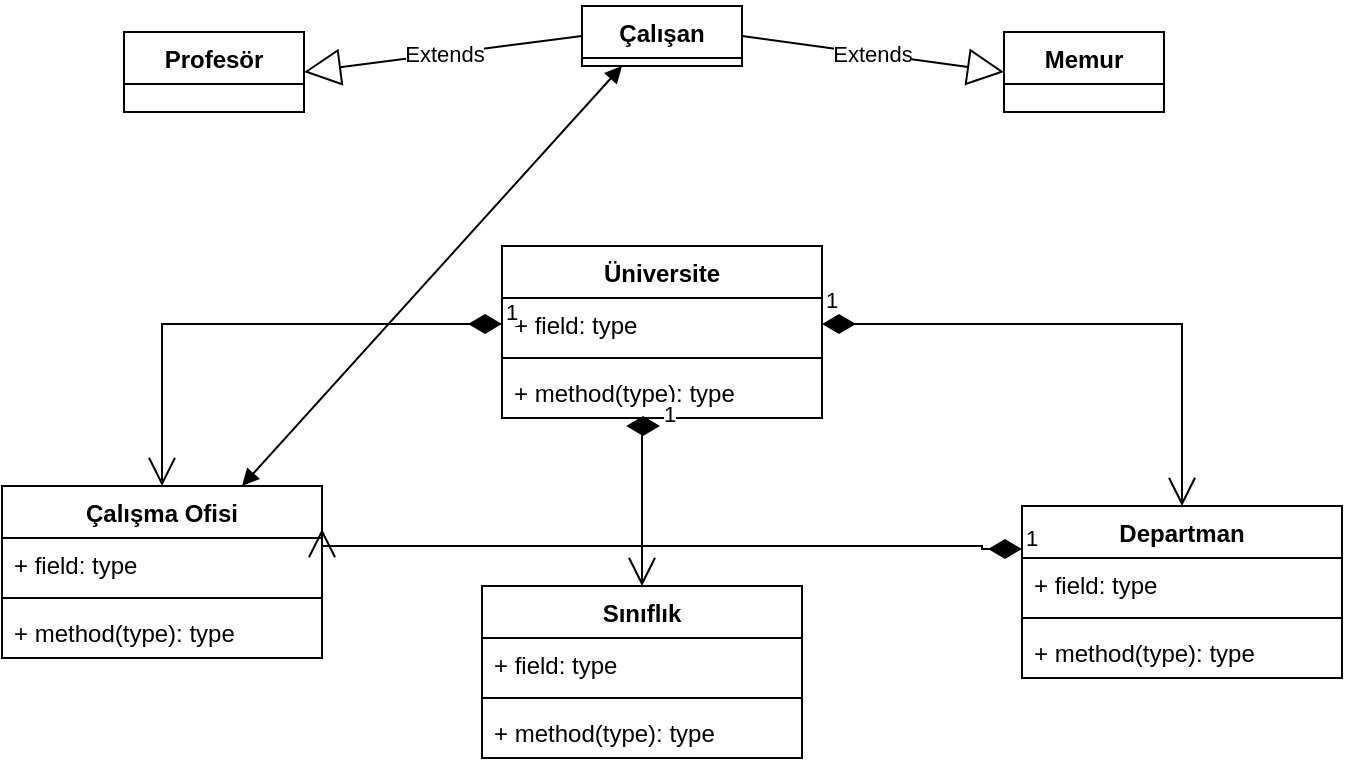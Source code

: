 <mxfile version="24.7.12">
  <diagram name="Sayfa -1" id="cBOknpIHGqL1lrkRsA-n">
    <mxGraphModel dx="794" dy="724" grid="1" gridSize="10" guides="1" tooltips="1" connect="1" arrows="1" fold="1" page="1" pageScale="1" pageWidth="827" pageHeight="1169" math="0" shadow="0">
      <root>
        <mxCell id="0" />
        <mxCell id="1" parent="0" />
        <mxCell id="1EOoQq4mO_Y2_KdTVMpE-1" value="Üniversite&lt;div&gt;&lt;br&gt;&lt;/div&gt;" style="swimlane;fontStyle=1;align=center;verticalAlign=top;childLayout=stackLayout;horizontal=1;startSize=26;horizontalStack=0;resizeParent=1;resizeParentMax=0;resizeLast=0;collapsible=1;marginBottom=0;whiteSpace=wrap;html=1;" vertex="1" parent="1">
          <mxGeometry x="329" y="180" width="160" height="86" as="geometry" />
        </mxCell>
        <mxCell id="1EOoQq4mO_Y2_KdTVMpE-2" value="+ field: type" style="text;strokeColor=none;fillColor=none;align=left;verticalAlign=top;spacingLeft=4;spacingRight=4;overflow=hidden;rotatable=0;points=[[0,0.5],[1,0.5]];portConstraint=eastwest;whiteSpace=wrap;html=1;" vertex="1" parent="1EOoQq4mO_Y2_KdTVMpE-1">
          <mxGeometry y="26" width="160" height="26" as="geometry" />
        </mxCell>
        <mxCell id="1EOoQq4mO_Y2_KdTVMpE-3" value="" style="line;strokeWidth=1;fillColor=none;align=left;verticalAlign=middle;spacingTop=-1;spacingLeft=3;spacingRight=3;rotatable=0;labelPosition=right;points=[];portConstraint=eastwest;strokeColor=inherit;" vertex="1" parent="1EOoQq4mO_Y2_KdTVMpE-1">
          <mxGeometry y="52" width="160" height="8" as="geometry" />
        </mxCell>
        <mxCell id="1EOoQq4mO_Y2_KdTVMpE-4" value="+ method(type): type" style="text;strokeColor=none;fillColor=none;align=left;verticalAlign=top;spacingLeft=4;spacingRight=4;overflow=hidden;rotatable=0;points=[[0,0.5],[1,0.5]];portConstraint=eastwest;whiteSpace=wrap;html=1;" vertex="1" parent="1EOoQq4mO_Y2_KdTVMpE-1">
          <mxGeometry y="60" width="160" height="26" as="geometry" />
        </mxCell>
        <mxCell id="1EOoQq4mO_Y2_KdTVMpE-5" value="Çalışma Ofisi" style="swimlane;fontStyle=1;align=center;verticalAlign=top;childLayout=stackLayout;horizontal=1;startSize=26;horizontalStack=0;resizeParent=1;resizeParentMax=0;resizeLast=0;collapsible=1;marginBottom=0;whiteSpace=wrap;html=1;" vertex="1" parent="1">
          <mxGeometry x="79" y="300" width="160" height="86" as="geometry" />
        </mxCell>
        <mxCell id="1EOoQq4mO_Y2_KdTVMpE-6" value="+ field: type" style="text;strokeColor=none;fillColor=none;align=left;verticalAlign=top;spacingLeft=4;spacingRight=4;overflow=hidden;rotatable=0;points=[[0,0.5],[1,0.5]];portConstraint=eastwest;whiteSpace=wrap;html=1;" vertex="1" parent="1EOoQq4mO_Y2_KdTVMpE-5">
          <mxGeometry y="26" width="160" height="26" as="geometry" />
        </mxCell>
        <mxCell id="1EOoQq4mO_Y2_KdTVMpE-7" value="" style="line;strokeWidth=1;fillColor=none;align=left;verticalAlign=middle;spacingTop=-1;spacingLeft=3;spacingRight=3;rotatable=0;labelPosition=right;points=[];portConstraint=eastwest;strokeColor=inherit;" vertex="1" parent="1EOoQq4mO_Y2_KdTVMpE-5">
          <mxGeometry y="52" width="160" height="8" as="geometry" />
        </mxCell>
        <mxCell id="1EOoQq4mO_Y2_KdTVMpE-8" value="+ method(type): type" style="text;strokeColor=none;fillColor=none;align=left;verticalAlign=top;spacingLeft=4;spacingRight=4;overflow=hidden;rotatable=0;points=[[0,0.5],[1,0.5]];portConstraint=eastwest;whiteSpace=wrap;html=1;" vertex="1" parent="1EOoQq4mO_Y2_KdTVMpE-5">
          <mxGeometry y="60" width="160" height="26" as="geometry" />
        </mxCell>
        <mxCell id="1EOoQq4mO_Y2_KdTVMpE-9" value="Sınıflık" style="swimlane;fontStyle=1;align=center;verticalAlign=top;childLayout=stackLayout;horizontal=1;startSize=26;horizontalStack=0;resizeParent=1;resizeParentMax=0;resizeLast=0;collapsible=1;marginBottom=0;whiteSpace=wrap;html=1;" vertex="1" parent="1">
          <mxGeometry x="319" y="350" width="160" height="86" as="geometry" />
        </mxCell>
        <mxCell id="1EOoQq4mO_Y2_KdTVMpE-10" value="+ field: type" style="text;strokeColor=none;fillColor=none;align=left;verticalAlign=top;spacingLeft=4;spacingRight=4;overflow=hidden;rotatable=0;points=[[0,0.5],[1,0.5]];portConstraint=eastwest;whiteSpace=wrap;html=1;" vertex="1" parent="1EOoQq4mO_Y2_KdTVMpE-9">
          <mxGeometry y="26" width="160" height="26" as="geometry" />
        </mxCell>
        <mxCell id="1EOoQq4mO_Y2_KdTVMpE-11" value="" style="line;strokeWidth=1;fillColor=none;align=left;verticalAlign=middle;spacingTop=-1;spacingLeft=3;spacingRight=3;rotatable=0;labelPosition=right;points=[];portConstraint=eastwest;strokeColor=inherit;" vertex="1" parent="1EOoQq4mO_Y2_KdTVMpE-9">
          <mxGeometry y="52" width="160" height="8" as="geometry" />
        </mxCell>
        <mxCell id="1EOoQq4mO_Y2_KdTVMpE-12" value="+ method(type): type" style="text;strokeColor=none;fillColor=none;align=left;verticalAlign=top;spacingLeft=4;spacingRight=4;overflow=hidden;rotatable=0;points=[[0,0.5],[1,0.5]];portConstraint=eastwest;whiteSpace=wrap;html=1;" vertex="1" parent="1EOoQq4mO_Y2_KdTVMpE-9">
          <mxGeometry y="60" width="160" height="26" as="geometry" />
        </mxCell>
        <mxCell id="1EOoQq4mO_Y2_KdTVMpE-13" value="Departman" style="swimlane;fontStyle=1;align=center;verticalAlign=top;childLayout=stackLayout;horizontal=1;startSize=26;horizontalStack=0;resizeParent=1;resizeParentMax=0;resizeLast=0;collapsible=1;marginBottom=0;whiteSpace=wrap;html=1;" vertex="1" parent="1">
          <mxGeometry x="589" y="310" width="160" height="86" as="geometry" />
        </mxCell>
        <mxCell id="1EOoQq4mO_Y2_KdTVMpE-14" value="+ field: type" style="text;strokeColor=none;fillColor=none;align=left;verticalAlign=top;spacingLeft=4;spacingRight=4;overflow=hidden;rotatable=0;points=[[0,0.5],[1,0.5]];portConstraint=eastwest;whiteSpace=wrap;html=1;" vertex="1" parent="1EOoQq4mO_Y2_KdTVMpE-13">
          <mxGeometry y="26" width="160" height="26" as="geometry" />
        </mxCell>
        <mxCell id="1EOoQq4mO_Y2_KdTVMpE-15" value="" style="line;strokeWidth=1;fillColor=none;align=left;verticalAlign=middle;spacingTop=-1;spacingLeft=3;spacingRight=3;rotatable=0;labelPosition=right;points=[];portConstraint=eastwest;strokeColor=inherit;" vertex="1" parent="1EOoQq4mO_Y2_KdTVMpE-13">
          <mxGeometry y="52" width="160" height="8" as="geometry" />
        </mxCell>
        <mxCell id="1EOoQq4mO_Y2_KdTVMpE-16" value="+ method(type): type" style="text;strokeColor=none;fillColor=none;align=left;verticalAlign=top;spacingLeft=4;spacingRight=4;overflow=hidden;rotatable=0;points=[[0,0.5],[1,0.5]];portConstraint=eastwest;whiteSpace=wrap;html=1;" vertex="1" parent="1EOoQq4mO_Y2_KdTVMpE-13">
          <mxGeometry y="60" width="160" height="26" as="geometry" />
        </mxCell>
        <mxCell id="1EOoQq4mO_Y2_KdTVMpE-17" value="Çalışan" style="swimlane;fontStyle=1;align=center;verticalAlign=top;childLayout=stackLayout;horizontal=1;startSize=26;horizontalStack=0;resizeParent=1;resizeParentMax=0;resizeLast=0;collapsible=1;marginBottom=0;whiteSpace=wrap;html=1;" vertex="1" collapsed="1" parent="1">
          <mxGeometry x="369" y="60" width="80" height="30" as="geometry">
            <mxRectangle x="329" y="50" width="160" height="86" as="alternateBounds" />
          </mxGeometry>
        </mxCell>
        <mxCell id="1EOoQq4mO_Y2_KdTVMpE-18" value="+ field: type" style="text;strokeColor=none;fillColor=none;align=left;verticalAlign=top;spacingLeft=4;spacingRight=4;overflow=hidden;rotatable=0;points=[[0,0.5],[1,0.5]];portConstraint=eastwest;whiteSpace=wrap;html=1;" vertex="1" parent="1EOoQq4mO_Y2_KdTVMpE-17">
          <mxGeometry y="26" width="160" height="26" as="geometry" />
        </mxCell>
        <mxCell id="1EOoQq4mO_Y2_KdTVMpE-19" value="" style="line;strokeWidth=1;fillColor=none;align=left;verticalAlign=middle;spacingTop=-1;spacingLeft=3;spacingRight=3;rotatable=0;labelPosition=right;points=[];portConstraint=eastwest;strokeColor=inherit;" vertex="1" parent="1EOoQq4mO_Y2_KdTVMpE-17">
          <mxGeometry y="52" width="160" height="8" as="geometry" />
        </mxCell>
        <mxCell id="1EOoQq4mO_Y2_KdTVMpE-20" value="+ method(type): type" style="text;strokeColor=none;fillColor=none;align=left;verticalAlign=top;spacingLeft=4;spacingRight=4;overflow=hidden;rotatable=0;points=[[0,0.5],[1,0.5]];portConstraint=eastwest;whiteSpace=wrap;html=1;" vertex="1" parent="1EOoQq4mO_Y2_KdTVMpE-17">
          <mxGeometry y="60" width="160" height="26" as="geometry" />
        </mxCell>
        <mxCell id="1EOoQq4mO_Y2_KdTVMpE-21" value="Profesör" style="swimlane;fontStyle=1;align=center;verticalAlign=top;childLayout=stackLayout;horizontal=1;startSize=26;horizontalStack=0;resizeParent=1;resizeParentMax=0;resizeLast=0;collapsible=1;marginBottom=0;whiteSpace=wrap;html=1;" vertex="1" collapsed="1" parent="1">
          <mxGeometry x="140" y="73" width="90" height="40" as="geometry">
            <mxRectangle x="230" y="480" width="160" height="86" as="alternateBounds" />
          </mxGeometry>
        </mxCell>
        <mxCell id="1EOoQq4mO_Y2_KdTVMpE-22" value="+ field: type" style="text;strokeColor=none;fillColor=none;align=left;verticalAlign=top;spacingLeft=4;spacingRight=4;overflow=hidden;rotatable=0;points=[[0,0.5],[1,0.5]];portConstraint=eastwest;whiteSpace=wrap;html=1;" vertex="1" parent="1EOoQq4mO_Y2_KdTVMpE-21">
          <mxGeometry y="26" width="160" height="26" as="geometry" />
        </mxCell>
        <mxCell id="1EOoQq4mO_Y2_KdTVMpE-23" value="" style="line;strokeWidth=1;fillColor=none;align=left;verticalAlign=middle;spacingTop=-1;spacingLeft=3;spacingRight=3;rotatable=0;labelPosition=right;points=[];portConstraint=eastwest;strokeColor=inherit;" vertex="1" parent="1EOoQq4mO_Y2_KdTVMpE-21">
          <mxGeometry y="52" width="160" height="8" as="geometry" />
        </mxCell>
        <mxCell id="1EOoQq4mO_Y2_KdTVMpE-24" value="+ method(type): type" style="text;strokeColor=none;fillColor=none;align=left;verticalAlign=top;spacingLeft=4;spacingRight=4;overflow=hidden;rotatable=0;points=[[0,0.5],[1,0.5]];portConstraint=eastwest;whiteSpace=wrap;html=1;" vertex="1" parent="1EOoQq4mO_Y2_KdTVMpE-21">
          <mxGeometry y="60" width="160" height="26" as="geometry" />
        </mxCell>
        <mxCell id="1EOoQq4mO_Y2_KdTVMpE-26" value="Memur" style="swimlane;fontStyle=1;align=center;verticalAlign=top;childLayout=stackLayout;horizontal=1;startSize=26;horizontalStack=0;resizeParent=1;resizeParentMax=0;resizeLast=0;collapsible=1;marginBottom=0;whiteSpace=wrap;html=1;" vertex="1" collapsed="1" parent="1">
          <mxGeometry x="580" y="73" width="80" height="40" as="geometry">
            <mxRectangle x="450" y="480" width="160" height="86" as="alternateBounds" />
          </mxGeometry>
        </mxCell>
        <mxCell id="1EOoQq4mO_Y2_KdTVMpE-27" value="+ field: type" style="text;strokeColor=none;fillColor=none;align=left;verticalAlign=top;spacingLeft=4;spacingRight=4;overflow=hidden;rotatable=0;points=[[0,0.5],[1,0.5]];portConstraint=eastwest;whiteSpace=wrap;html=1;" vertex="1" parent="1EOoQq4mO_Y2_KdTVMpE-26">
          <mxGeometry y="26" width="160" height="26" as="geometry" />
        </mxCell>
        <mxCell id="1EOoQq4mO_Y2_KdTVMpE-28" value="" style="line;strokeWidth=1;fillColor=none;align=left;verticalAlign=middle;spacingTop=-1;spacingLeft=3;spacingRight=3;rotatable=0;labelPosition=right;points=[];portConstraint=eastwest;strokeColor=inherit;" vertex="1" parent="1EOoQq4mO_Y2_KdTVMpE-26">
          <mxGeometry y="52" width="160" height="8" as="geometry" />
        </mxCell>
        <mxCell id="1EOoQq4mO_Y2_KdTVMpE-29" value="+ method(type): type" style="text;strokeColor=none;fillColor=none;align=left;verticalAlign=top;spacingLeft=4;spacingRight=4;overflow=hidden;rotatable=0;points=[[0,0.5],[1,0.5]];portConstraint=eastwest;whiteSpace=wrap;html=1;" vertex="1" parent="1EOoQq4mO_Y2_KdTVMpE-26">
          <mxGeometry y="60" width="160" height="26" as="geometry" />
        </mxCell>
        <mxCell id="1EOoQq4mO_Y2_KdTVMpE-33" value="1" style="endArrow=open;html=1;endSize=12;startArrow=diamondThin;startSize=14;startFill=1;edgeStyle=orthogonalEdgeStyle;align=left;verticalAlign=bottom;rounded=0;entryX=0.5;entryY=0;entryDx=0;entryDy=0;exitX=0;exitY=0.5;exitDx=0;exitDy=0;" edge="1" parent="1" source="1EOoQq4mO_Y2_KdTVMpE-2" target="1EOoQq4mO_Y2_KdTVMpE-5">
          <mxGeometry x="-1" y="3" relative="1" as="geometry">
            <mxPoint x="299" y="250" as="sourcePoint" />
            <mxPoint x="489" y="500" as="targetPoint" />
          </mxGeometry>
        </mxCell>
        <mxCell id="1EOoQq4mO_Y2_KdTVMpE-35" value="1" style="endArrow=open;html=1;endSize=12;startArrow=diamondThin;startSize=14;startFill=1;edgeStyle=orthogonalEdgeStyle;align=left;verticalAlign=bottom;rounded=0;exitX=0.494;exitY=1.154;exitDx=0;exitDy=0;exitPerimeter=0;" edge="1" parent="1" source="1EOoQq4mO_Y2_KdTVMpE-4" target="1EOoQq4mO_Y2_KdTVMpE-9">
          <mxGeometry x="-1" y="3" relative="1" as="geometry">
            <mxPoint x="329" y="500" as="sourcePoint" />
            <mxPoint x="489" y="500" as="targetPoint" />
            <Array as="points">
              <mxPoint x="399" y="270" />
            </Array>
          </mxGeometry>
        </mxCell>
        <mxCell id="1EOoQq4mO_Y2_KdTVMpE-36" value="1" style="endArrow=open;html=1;endSize=12;startArrow=diamondThin;startSize=14;startFill=1;edgeStyle=orthogonalEdgeStyle;align=left;verticalAlign=bottom;rounded=0;entryX=0.5;entryY=0;entryDx=0;entryDy=0;exitX=1;exitY=0.5;exitDx=0;exitDy=0;" edge="1" parent="1" source="1EOoQq4mO_Y2_KdTVMpE-2" target="1EOoQq4mO_Y2_KdTVMpE-13">
          <mxGeometry x="-1" y="3" relative="1" as="geometry">
            <mxPoint x="589" y="240" as="sourcePoint" />
            <mxPoint x="409" y="360" as="targetPoint" />
            <Array as="points">
              <mxPoint x="669" y="219" />
            </Array>
          </mxGeometry>
        </mxCell>
        <mxCell id="1EOoQq4mO_Y2_KdTVMpE-39" value="1" style="endArrow=open;html=1;endSize=12;startArrow=diamondThin;startSize=14;startFill=1;edgeStyle=orthogonalEdgeStyle;align=left;verticalAlign=bottom;rounded=0;exitX=0;exitY=0.25;exitDx=0;exitDy=0;entryX=1;entryY=0.25;entryDx=0;entryDy=0;" edge="1" parent="1" source="1EOoQq4mO_Y2_KdTVMpE-13" target="1EOoQq4mO_Y2_KdTVMpE-5">
          <mxGeometry x="-1" y="3" relative="1" as="geometry">
            <mxPoint x="568.96" y="337.08" as="sourcePoint" />
            <mxPoint x="218" y="330.004" as="targetPoint" />
            <Array as="points">
              <mxPoint x="569" y="332" />
              <mxPoint x="569" y="330" />
              <mxPoint x="239" y="330" />
            </Array>
          </mxGeometry>
        </mxCell>
        <mxCell id="1EOoQq4mO_Y2_KdTVMpE-44" value="" style="endArrow=block;startArrow=block;endFill=1;startFill=1;html=1;rounded=0;exitX=0.75;exitY=0;exitDx=0;exitDy=0;entryX=0.25;entryY=1;entryDx=0;entryDy=0;" edge="1" parent="1" source="1EOoQq4mO_Y2_KdTVMpE-5" target="1EOoQq4mO_Y2_KdTVMpE-17">
          <mxGeometry width="160" relative="1" as="geometry">
            <mxPoint x="150" y="160" as="sourcePoint" />
            <mxPoint x="380" y="130" as="targetPoint" />
          </mxGeometry>
        </mxCell>
        <mxCell id="1EOoQq4mO_Y2_KdTVMpE-45" value="Extends" style="endArrow=block;endSize=16;endFill=0;html=1;rounded=0;exitX=1;exitY=0.5;exitDx=0;exitDy=0;entryX=0;entryY=0.5;entryDx=0;entryDy=0;" edge="1" parent="1" source="1EOoQq4mO_Y2_KdTVMpE-17" target="1EOoQq4mO_Y2_KdTVMpE-26">
          <mxGeometry width="160" relative="1" as="geometry">
            <mxPoint x="400" y="120" as="sourcePoint" />
            <mxPoint x="560" y="120" as="targetPoint" />
          </mxGeometry>
        </mxCell>
        <mxCell id="1EOoQq4mO_Y2_KdTVMpE-46" value="Extends" style="endArrow=block;endSize=16;endFill=0;html=1;rounded=0;exitX=0;exitY=0.5;exitDx=0;exitDy=0;entryX=1;entryY=0.5;entryDx=0;entryDy=0;" edge="1" parent="1" source="1EOoQq4mO_Y2_KdTVMpE-17" target="1EOoQq4mO_Y2_KdTVMpE-21">
          <mxGeometry width="160" relative="1" as="geometry">
            <mxPoint x="310" y="80" as="sourcePoint" />
            <mxPoint x="230" y="40" as="targetPoint" />
          </mxGeometry>
        </mxCell>
      </root>
    </mxGraphModel>
  </diagram>
</mxfile>
